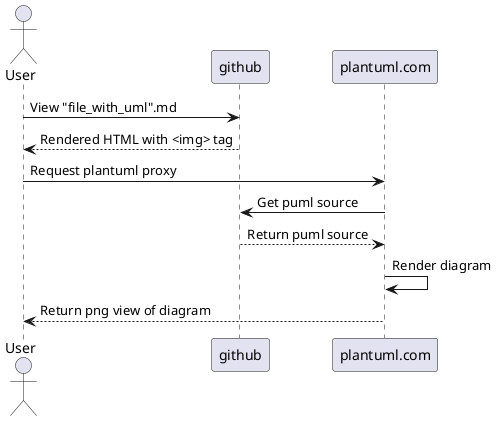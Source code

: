 @startuml
Actor User
participant github
participant plantuml.com
User -> github: View "file_with_uml".md
github --> User: Rendered HTML with <img> tag 
User -> plantuml.com: Request plantuml proxy
plantuml.com -> github: Get puml source
github --> plantuml.com : Return puml source
plantuml.com -> plantuml.com: Render diagram
plantuml.com --> User: Return png view of diagram 
@enduml